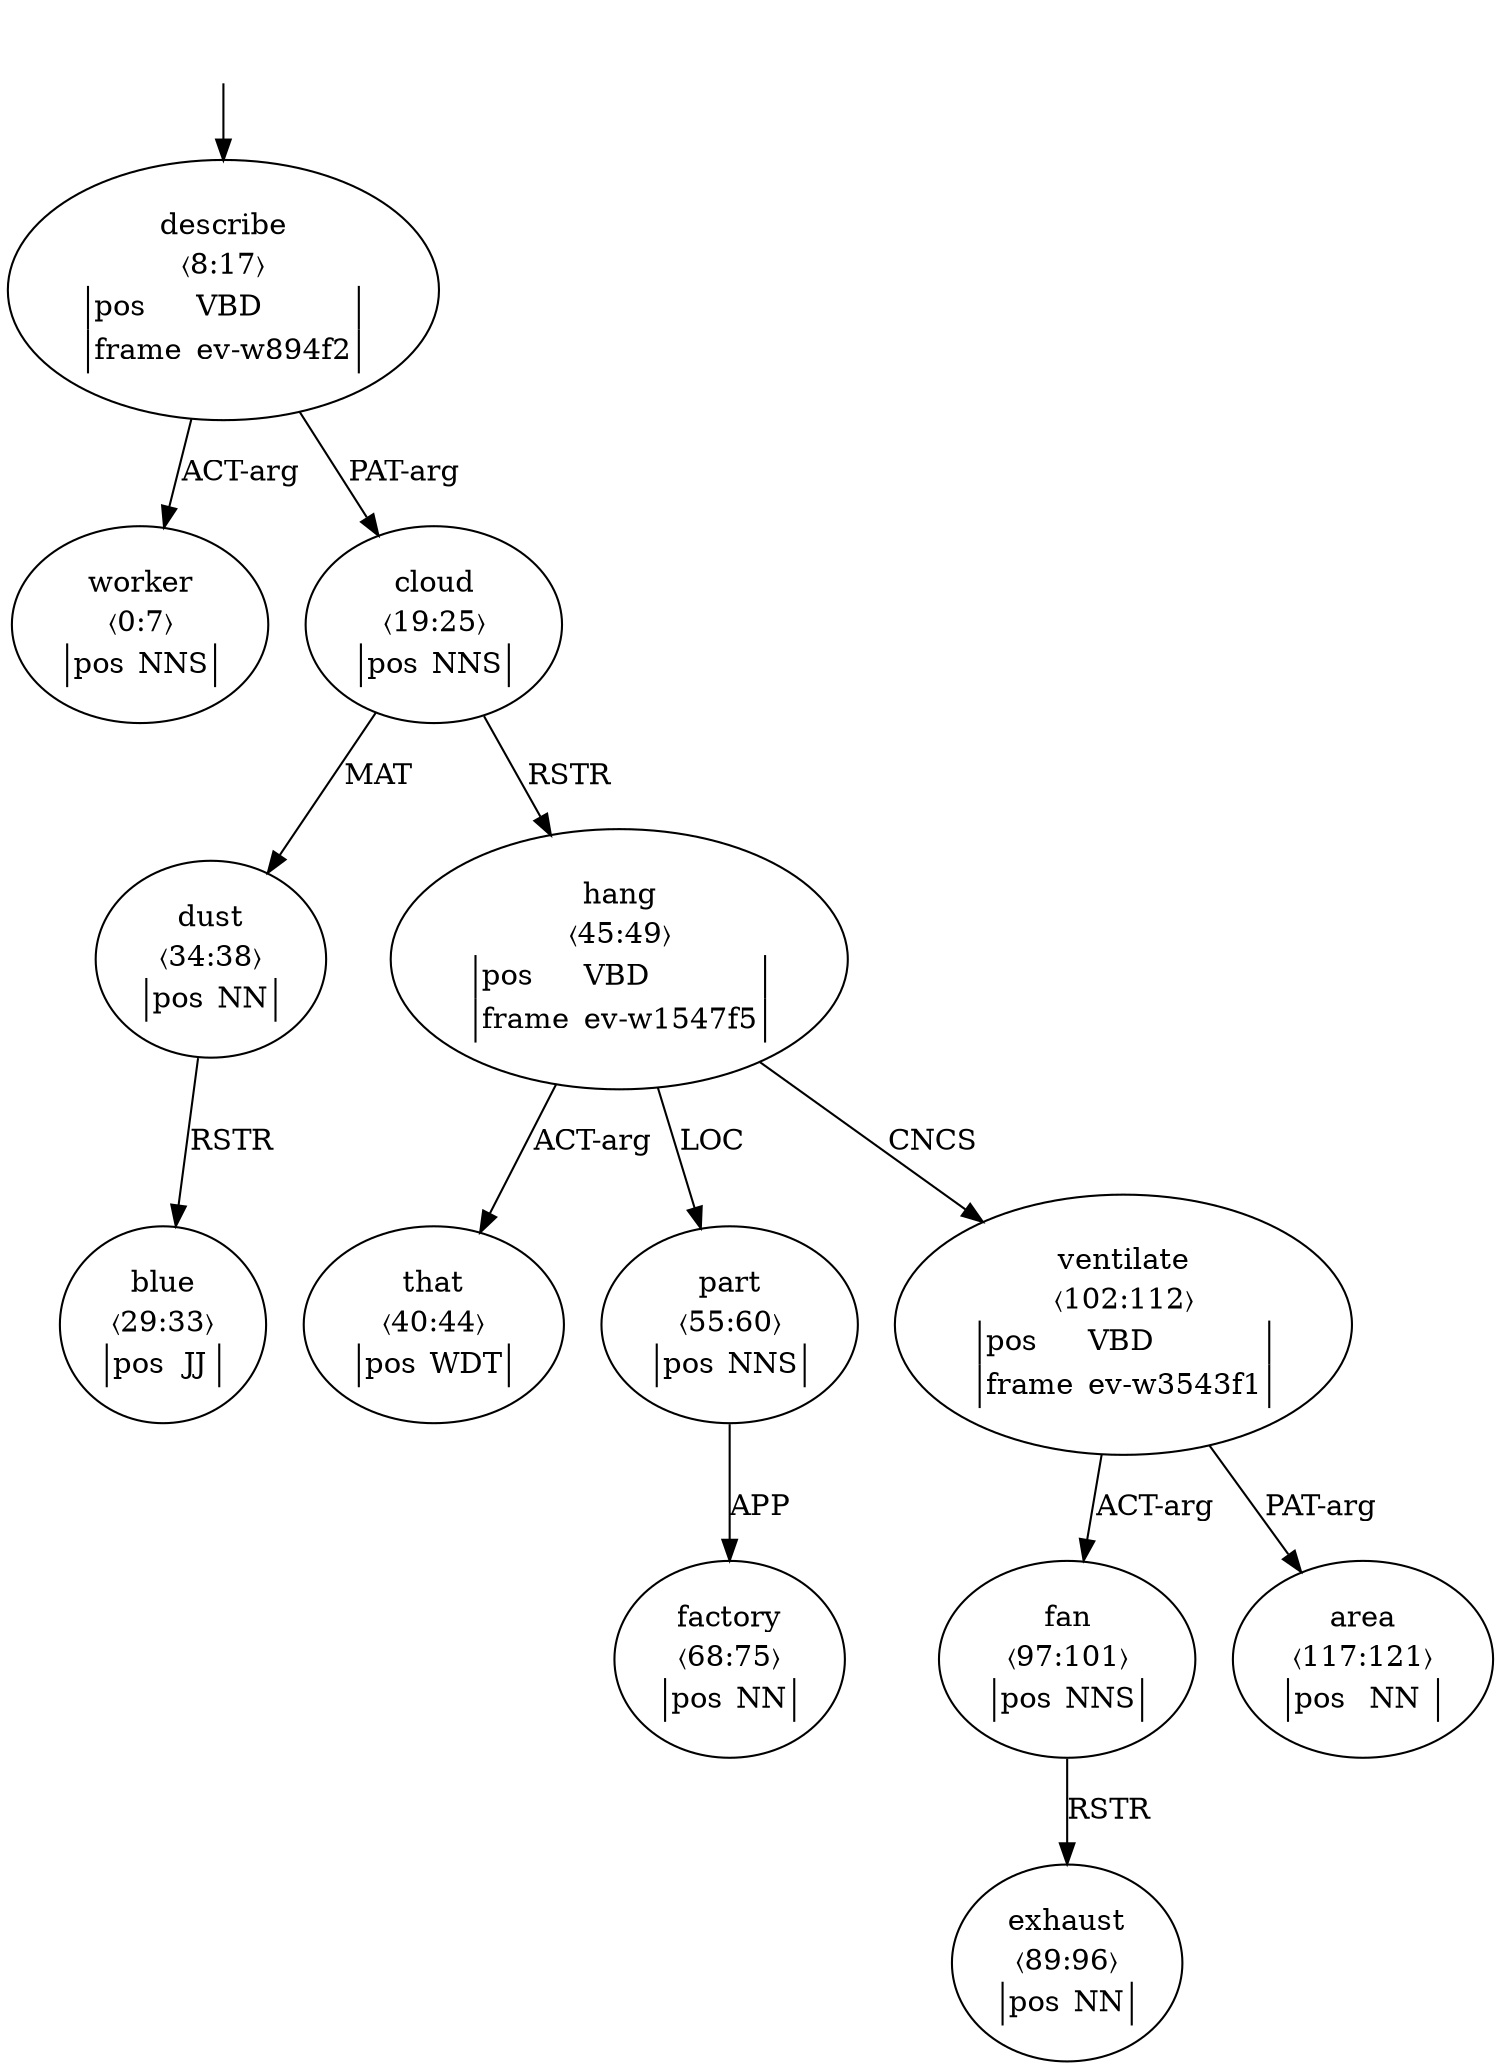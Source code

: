 digraph "20003027" {
  top [ style=invis ];
  top -> 1;
  0 [ label=<<table align="center" border="0" cellspacing="0"><tr><td colspan="2">worker</td></tr><tr><td colspan="2">〈0:7〉</td></tr><tr><td sides="l" border="1" align="left">pos</td><td sides="r" border="1" align="left">NNS</td></tr></table>> ];
  1 [ label=<<table align="center" border="0" cellspacing="0"><tr><td colspan="2">describe</td></tr><tr><td colspan="2">〈8:17〉</td></tr><tr><td sides="l" border="1" align="left">pos</td><td sides="r" border="1" align="left">VBD</td></tr><tr><td sides="l" border="1" align="left">frame</td><td sides="r" border="1" align="left">ev-w894f2</td></tr></table>> ];
  3 [ label=<<table align="center" border="0" cellspacing="0"><tr><td colspan="2">cloud</td></tr><tr><td colspan="2">〈19:25〉</td></tr><tr><td sides="l" border="1" align="left">pos</td><td sides="r" border="1" align="left">NNS</td></tr></table>> ];
  5 [ label=<<table align="center" border="0" cellspacing="0"><tr><td colspan="2">blue</td></tr><tr><td colspan="2">〈29:33〉</td></tr><tr><td sides="l" border="1" align="left">pos</td><td sides="r" border="1" align="left">JJ</td></tr></table>> ];
  6 [ label=<<table align="center" border="0" cellspacing="0"><tr><td colspan="2">dust</td></tr><tr><td colspan="2">〈34:38〉</td></tr><tr><td sides="l" border="1" align="left">pos</td><td sides="r" border="1" align="left">NN</td></tr></table>> ];
  8 [ label=<<table align="center" border="0" cellspacing="0"><tr><td colspan="2">that</td></tr><tr><td colspan="2">〈40:44〉</td></tr><tr><td sides="l" border="1" align="left">pos</td><td sides="r" border="1" align="left">WDT</td></tr></table>> ];
  9 [ label=<<table align="center" border="0" cellspacing="0"><tr><td colspan="2">hang</td></tr><tr><td colspan="2">〈45:49〉</td></tr><tr><td sides="l" border="1" align="left">pos</td><td sides="r" border="1" align="left">VBD</td></tr><tr><td sides="l" border="1" align="left">frame</td><td sides="r" border="1" align="left">ev-w1547f5</td></tr></table>> ];
  11 [ label=<<table align="center" border="0" cellspacing="0"><tr><td colspan="2">part</td></tr><tr><td colspan="2">〈55:60〉</td></tr><tr><td sides="l" border="1" align="left">pos</td><td sides="r" border="1" align="left">NNS</td></tr></table>> ];
  14 [ label=<<table align="center" border="0" cellspacing="0"><tr><td colspan="2">factory</td></tr><tr><td colspan="2">〈68:75〉</td></tr><tr><td sides="l" border="1" align="left">pos</td><td sides="r" border="1" align="left">NN</td></tr></table>> ];
  18 [ label=<<table align="center" border="0" cellspacing="0"><tr><td colspan="2">exhaust</td></tr><tr><td colspan="2">〈89:96〉</td></tr><tr><td sides="l" border="1" align="left">pos</td><td sides="r" border="1" align="left">NN</td></tr></table>> ];
  19 [ label=<<table align="center" border="0" cellspacing="0"><tr><td colspan="2">fan</td></tr><tr><td colspan="2">〈97:101〉</td></tr><tr><td sides="l" border="1" align="left">pos</td><td sides="r" border="1" align="left">NNS</td></tr></table>> ];
  20 [ label=<<table align="center" border="0" cellspacing="0"><tr><td colspan="2">ventilate</td></tr><tr><td colspan="2">〈102:112〉</td></tr><tr><td sides="l" border="1" align="left">pos</td><td sides="r" border="1" align="left">VBD</td></tr><tr><td sides="l" border="1" align="left">frame</td><td sides="r" border="1" align="left">ev-w3543f1</td></tr></table>> ];
  22 [ label=<<table align="center" border="0" cellspacing="0"><tr><td colspan="2">area</td></tr><tr><td colspan="2">〈117:121〉</td></tr><tr><td sides="l" border="1" align="left">pos</td><td sides="r" border="1" align="left">NN</td></tr></table>> ];
  3 -> 6 [ label="MAT" ];
  9 -> 8 [ label="ACT-arg" ];
  3 -> 9 [ label="RSTR" ];
  20 -> 22 [ label="PAT-arg" ];
  11 -> 14 [ label="APP" ];
  1 -> 3 [ label="PAT-arg" ];
  9 -> 20 [ label="CNCS" ];
  9 -> 11 [ label="LOC" ];
  19 -> 18 [ label="RSTR" ];
  20 -> 19 [ label="ACT-arg" ];
  6 -> 5 [ label="RSTR" ];
  1 -> 0 [ label="ACT-arg" ];
}

